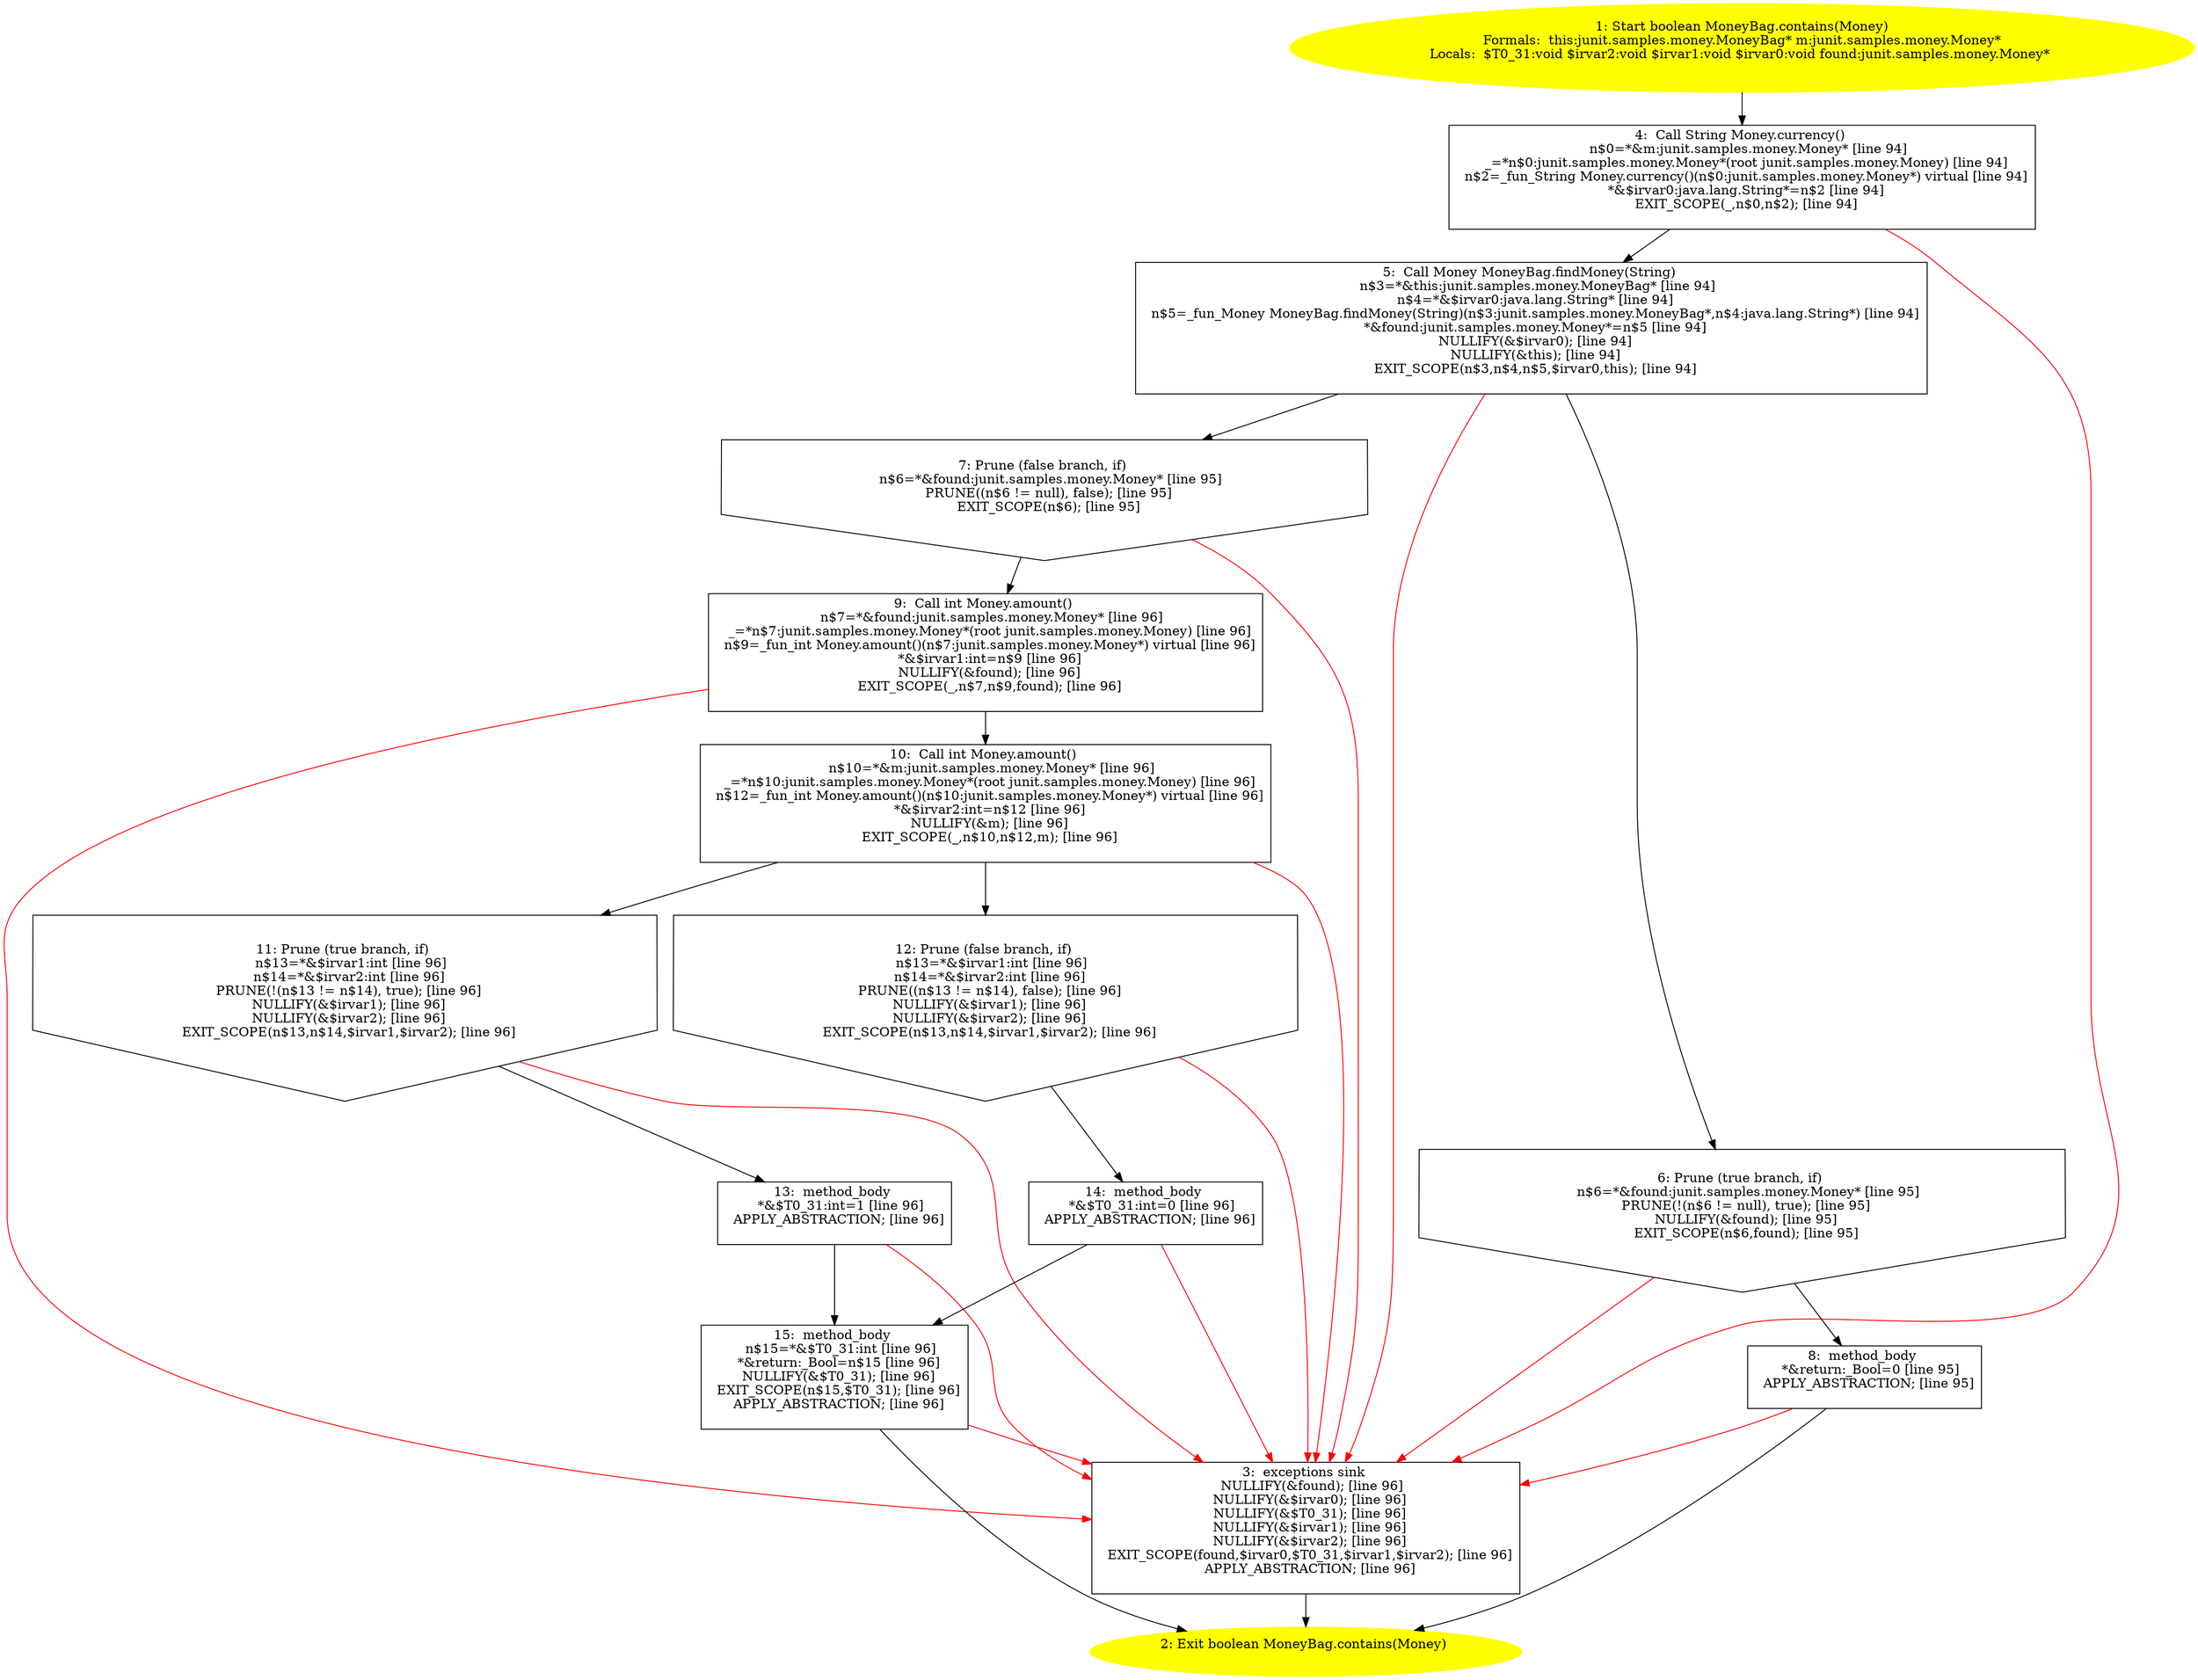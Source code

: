/* @generated */
digraph cfg {
"junit.samples.money.MoneyBag.contains(junit.samples.money.Money):boolean.f9a87c680eb88d81103d92aaf1989ca2_1" [label="1: Start boolean MoneyBag.contains(Money)\nFormals:  this:junit.samples.money.MoneyBag* m:junit.samples.money.Money*\nLocals:  $T0_31:void $irvar2:void $irvar1:void $irvar0:void found:junit.samples.money.Money* \n  " color=yellow style=filled]
	

	 "junit.samples.money.MoneyBag.contains(junit.samples.money.Money):boolean.f9a87c680eb88d81103d92aaf1989ca2_1" -> "junit.samples.money.MoneyBag.contains(junit.samples.money.Money):boolean.f9a87c680eb88d81103d92aaf1989ca2_4" ;
"junit.samples.money.MoneyBag.contains(junit.samples.money.Money):boolean.f9a87c680eb88d81103d92aaf1989ca2_2" [label="2: Exit boolean MoneyBag.contains(Money) \n  " color=yellow style=filled]
	

"junit.samples.money.MoneyBag.contains(junit.samples.money.Money):boolean.f9a87c680eb88d81103d92aaf1989ca2_3" [label="3:  exceptions sink \n   NULLIFY(&found); [line 96]\n  NULLIFY(&$irvar0); [line 96]\n  NULLIFY(&$T0_31); [line 96]\n  NULLIFY(&$irvar1); [line 96]\n  NULLIFY(&$irvar2); [line 96]\n  EXIT_SCOPE(found,$irvar0,$T0_31,$irvar1,$irvar2); [line 96]\n  APPLY_ABSTRACTION; [line 96]\n " shape="box"]
	

	 "junit.samples.money.MoneyBag.contains(junit.samples.money.Money):boolean.f9a87c680eb88d81103d92aaf1989ca2_3" -> "junit.samples.money.MoneyBag.contains(junit.samples.money.Money):boolean.f9a87c680eb88d81103d92aaf1989ca2_2" ;
"junit.samples.money.MoneyBag.contains(junit.samples.money.Money):boolean.f9a87c680eb88d81103d92aaf1989ca2_4" [label="4:  Call String Money.currency() \n   n$0=*&m:junit.samples.money.Money* [line 94]\n  _=*n$0:junit.samples.money.Money*(root junit.samples.money.Money) [line 94]\n  n$2=_fun_String Money.currency()(n$0:junit.samples.money.Money*) virtual [line 94]\n  *&$irvar0:java.lang.String*=n$2 [line 94]\n  EXIT_SCOPE(_,n$0,n$2); [line 94]\n " shape="box"]
	

	 "junit.samples.money.MoneyBag.contains(junit.samples.money.Money):boolean.f9a87c680eb88d81103d92aaf1989ca2_4" -> "junit.samples.money.MoneyBag.contains(junit.samples.money.Money):boolean.f9a87c680eb88d81103d92aaf1989ca2_5" ;
	 "junit.samples.money.MoneyBag.contains(junit.samples.money.Money):boolean.f9a87c680eb88d81103d92aaf1989ca2_4" -> "junit.samples.money.MoneyBag.contains(junit.samples.money.Money):boolean.f9a87c680eb88d81103d92aaf1989ca2_3" [color="red" ];
"junit.samples.money.MoneyBag.contains(junit.samples.money.Money):boolean.f9a87c680eb88d81103d92aaf1989ca2_5" [label="5:  Call Money MoneyBag.findMoney(String) \n   n$3=*&this:junit.samples.money.MoneyBag* [line 94]\n  n$4=*&$irvar0:java.lang.String* [line 94]\n  n$5=_fun_Money MoneyBag.findMoney(String)(n$3:junit.samples.money.MoneyBag*,n$4:java.lang.String*) [line 94]\n  *&found:junit.samples.money.Money*=n$5 [line 94]\n  NULLIFY(&$irvar0); [line 94]\n  NULLIFY(&this); [line 94]\n  EXIT_SCOPE(n$3,n$4,n$5,$irvar0,this); [line 94]\n " shape="box"]
	

	 "junit.samples.money.MoneyBag.contains(junit.samples.money.Money):boolean.f9a87c680eb88d81103d92aaf1989ca2_5" -> "junit.samples.money.MoneyBag.contains(junit.samples.money.Money):boolean.f9a87c680eb88d81103d92aaf1989ca2_6" ;
	 "junit.samples.money.MoneyBag.contains(junit.samples.money.Money):boolean.f9a87c680eb88d81103d92aaf1989ca2_5" -> "junit.samples.money.MoneyBag.contains(junit.samples.money.Money):boolean.f9a87c680eb88d81103d92aaf1989ca2_7" ;
	 "junit.samples.money.MoneyBag.contains(junit.samples.money.Money):boolean.f9a87c680eb88d81103d92aaf1989ca2_5" -> "junit.samples.money.MoneyBag.contains(junit.samples.money.Money):boolean.f9a87c680eb88d81103d92aaf1989ca2_3" [color="red" ];
"junit.samples.money.MoneyBag.contains(junit.samples.money.Money):boolean.f9a87c680eb88d81103d92aaf1989ca2_6" [label="6: Prune (true branch, if) \n   n$6=*&found:junit.samples.money.Money* [line 95]\n  PRUNE(!(n$6 != null), true); [line 95]\n  NULLIFY(&found); [line 95]\n  EXIT_SCOPE(n$6,found); [line 95]\n " shape="invhouse"]
	

	 "junit.samples.money.MoneyBag.contains(junit.samples.money.Money):boolean.f9a87c680eb88d81103d92aaf1989ca2_6" -> "junit.samples.money.MoneyBag.contains(junit.samples.money.Money):boolean.f9a87c680eb88d81103d92aaf1989ca2_8" ;
	 "junit.samples.money.MoneyBag.contains(junit.samples.money.Money):boolean.f9a87c680eb88d81103d92aaf1989ca2_6" -> "junit.samples.money.MoneyBag.contains(junit.samples.money.Money):boolean.f9a87c680eb88d81103d92aaf1989ca2_3" [color="red" ];
"junit.samples.money.MoneyBag.contains(junit.samples.money.Money):boolean.f9a87c680eb88d81103d92aaf1989ca2_7" [label="7: Prune (false branch, if) \n   n$6=*&found:junit.samples.money.Money* [line 95]\n  PRUNE((n$6 != null), false); [line 95]\n  EXIT_SCOPE(n$6); [line 95]\n " shape="invhouse"]
	

	 "junit.samples.money.MoneyBag.contains(junit.samples.money.Money):boolean.f9a87c680eb88d81103d92aaf1989ca2_7" -> "junit.samples.money.MoneyBag.contains(junit.samples.money.Money):boolean.f9a87c680eb88d81103d92aaf1989ca2_9" ;
	 "junit.samples.money.MoneyBag.contains(junit.samples.money.Money):boolean.f9a87c680eb88d81103d92aaf1989ca2_7" -> "junit.samples.money.MoneyBag.contains(junit.samples.money.Money):boolean.f9a87c680eb88d81103d92aaf1989ca2_3" [color="red" ];
"junit.samples.money.MoneyBag.contains(junit.samples.money.Money):boolean.f9a87c680eb88d81103d92aaf1989ca2_8" [label="8:  method_body \n   *&return:_Bool=0 [line 95]\n  APPLY_ABSTRACTION; [line 95]\n " shape="box"]
	

	 "junit.samples.money.MoneyBag.contains(junit.samples.money.Money):boolean.f9a87c680eb88d81103d92aaf1989ca2_8" -> "junit.samples.money.MoneyBag.contains(junit.samples.money.Money):boolean.f9a87c680eb88d81103d92aaf1989ca2_2" ;
	 "junit.samples.money.MoneyBag.contains(junit.samples.money.Money):boolean.f9a87c680eb88d81103d92aaf1989ca2_8" -> "junit.samples.money.MoneyBag.contains(junit.samples.money.Money):boolean.f9a87c680eb88d81103d92aaf1989ca2_3" [color="red" ];
"junit.samples.money.MoneyBag.contains(junit.samples.money.Money):boolean.f9a87c680eb88d81103d92aaf1989ca2_9" [label="9:  Call int Money.amount() \n   n$7=*&found:junit.samples.money.Money* [line 96]\n  _=*n$7:junit.samples.money.Money*(root junit.samples.money.Money) [line 96]\n  n$9=_fun_int Money.amount()(n$7:junit.samples.money.Money*) virtual [line 96]\n  *&$irvar1:int=n$9 [line 96]\n  NULLIFY(&found); [line 96]\n  EXIT_SCOPE(_,n$7,n$9,found); [line 96]\n " shape="box"]
	

	 "junit.samples.money.MoneyBag.contains(junit.samples.money.Money):boolean.f9a87c680eb88d81103d92aaf1989ca2_9" -> "junit.samples.money.MoneyBag.contains(junit.samples.money.Money):boolean.f9a87c680eb88d81103d92aaf1989ca2_10" ;
	 "junit.samples.money.MoneyBag.contains(junit.samples.money.Money):boolean.f9a87c680eb88d81103d92aaf1989ca2_9" -> "junit.samples.money.MoneyBag.contains(junit.samples.money.Money):boolean.f9a87c680eb88d81103d92aaf1989ca2_3" [color="red" ];
"junit.samples.money.MoneyBag.contains(junit.samples.money.Money):boolean.f9a87c680eb88d81103d92aaf1989ca2_10" [label="10:  Call int Money.amount() \n   n$10=*&m:junit.samples.money.Money* [line 96]\n  _=*n$10:junit.samples.money.Money*(root junit.samples.money.Money) [line 96]\n  n$12=_fun_int Money.amount()(n$10:junit.samples.money.Money*) virtual [line 96]\n  *&$irvar2:int=n$12 [line 96]\n  NULLIFY(&m); [line 96]\n  EXIT_SCOPE(_,n$10,n$12,m); [line 96]\n " shape="box"]
	

	 "junit.samples.money.MoneyBag.contains(junit.samples.money.Money):boolean.f9a87c680eb88d81103d92aaf1989ca2_10" -> "junit.samples.money.MoneyBag.contains(junit.samples.money.Money):boolean.f9a87c680eb88d81103d92aaf1989ca2_11" ;
	 "junit.samples.money.MoneyBag.contains(junit.samples.money.Money):boolean.f9a87c680eb88d81103d92aaf1989ca2_10" -> "junit.samples.money.MoneyBag.contains(junit.samples.money.Money):boolean.f9a87c680eb88d81103d92aaf1989ca2_12" ;
	 "junit.samples.money.MoneyBag.contains(junit.samples.money.Money):boolean.f9a87c680eb88d81103d92aaf1989ca2_10" -> "junit.samples.money.MoneyBag.contains(junit.samples.money.Money):boolean.f9a87c680eb88d81103d92aaf1989ca2_3" [color="red" ];
"junit.samples.money.MoneyBag.contains(junit.samples.money.Money):boolean.f9a87c680eb88d81103d92aaf1989ca2_11" [label="11: Prune (true branch, if) \n   n$13=*&$irvar1:int [line 96]\n  n$14=*&$irvar2:int [line 96]\n  PRUNE(!(n$13 != n$14), true); [line 96]\n  NULLIFY(&$irvar1); [line 96]\n  NULLIFY(&$irvar2); [line 96]\n  EXIT_SCOPE(n$13,n$14,$irvar1,$irvar2); [line 96]\n " shape="invhouse"]
	

	 "junit.samples.money.MoneyBag.contains(junit.samples.money.Money):boolean.f9a87c680eb88d81103d92aaf1989ca2_11" -> "junit.samples.money.MoneyBag.contains(junit.samples.money.Money):boolean.f9a87c680eb88d81103d92aaf1989ca2_13" ;
	 "junit.samples.money.MoneyBag.contains(junit.samples.money.Money):boolean.f9a87c680eb88d81103d92aaf1989ca2_11" -> "junit.samples.money.MoneyBag.contains(junit.samples.money.Money):boolean.f9a87c680eb88d81103d92aaf1989ca2_3" [color="red" ];
"junit.samples.money.MoneyBag.contains(junit.samples.money.Money):boolean.f9a87c680eb88d81103d92aaf1989ca2_12" [label="12: Prune (false branch, if) \n   n$13=*&$irvar1:int [line 96]\n  n$14=*&$irvar2:int [line 96]\n  PRUNE((n$13 != n$14), false); [line 96]\n  NULLIFY(&$irvar1); [line 96]\n  NULLIFY(&$irvar2); [line 96]\n  EXIT_SCOPE(n$13,n$14,$irvar1,$irvar2); [line 96]\n " shape="invhouse"]
	

	 "junit.samples.money.MoneyBag.contains(junit.samples.money.Money):boolean.f9a87c680eb88d81103d92aaf1989ca2_12" -> "junit.samples.money.MoneyBag.contains(junit.samples.money.Money):boolean.f9a87c680eb88d81103d92aaf1989ca2_14" ;
	 "junit.samples.money.MoneyBag.contains(junit.samples.money.Money):boolean.f9a87c680eb88d81103d92aaf1989ca2_12" -> "junit.samples.money.MoneyBag.contains(junit.samples.money.Money):boolean.f9a87c680eb88d81103d92aaf1989ca2_3" [color="red" ];
"junit.samples.money.MoneyBag.contains(junit.samples.money.Money):boolean.f9a87c680eb88d81103d92aaf1989ca2_13" [label="13:  method_body \n   *&$T0_31:int=1 [line 96]\n  APPLY_ABSTRACTION; [line 96]\n " shape="box"]
	

	 "junit.samples.money.MoneyBag.contains(junit.samples.money.Money):boolean.f9a87c680eb88d81103d92aaf1989ca2_13" -> "junit.samples.money.MoneyBag.contains(junit.samples.money.Money):boolean.f9a87c680eb88d81103d92aaf1989ca2_15" ;
	 "junit.samples.money.MoneyBag.contains(junit.samples.money.Money):boolean.f9a87c680eb88d81103d92aaf1989ca2_13" -> "junit.samples.money.MoneyBag.contains(junit.samples.money.Money):boolean.f9a87c680eb88d81103d92aaf1989ca2_3" [color="red" ];
"junit.samples.money.MoneyBag.contains(junit.samples.money.Money):boolean.f9a87c680eb88d81103d92aaf1989ca2_14" [label="14:  method_body \n   *&$T0_31:int=0 [line 96]\n  APPLY_ABSTRACTION; [line 96]\n " shape="box"]
	

	 "junit.samples.money.MoneyBag.contains(junit.samples.money.Money):boolean.f9a87c680eb88d81103d92aaf1989ca2_14" -> "junit.samples.money.MoneyBag.contains(junit.samples.money.Money):boolean.f9a87c680eb88d81103d92aaf1989ca2_15" ;
	 "junit.samples.money.MoneyBag.contains(junit.samples.money.Money):boolean.f9a87c680eb88d81103d92aaf1989ca2_14" -> "junit.samples.money.MoneyBag.contains(junit.samples.money.Money):boolean.f9a87c680eb88d81103d92aaf1989ca2_3" [color="red" ];
"junit.samples.money.MoneyBag.contains(junit.samples.money.Money):boolean.f9a87c680eb88d81103d92aaf1989ca2_15" [label="15:  method_body \n   n$15=*&$T0_31:int [line 96]\n  *&return:_Bool=n$15 [line 96]\n  NULLIFY(&$T0_31); [line 96]\n  EXIT_SCOPE(n$15,$T0_31); [line 96]\n  APPLY_ABSTRACTION; [line 96]\n " shape="box"]
	

	 "junit.samples.money.MoneyBag.contains(junit.samples.money.Money):boolean.f9a87c680eb88d81103d92aaf1989ca2_15" -> "junit.samples.money.MoneyBag.contains(junit.samples.money.Money):boolean.f9a87c680eb88d81103d92aaf1989ca2_2" ;
	 "junit.samples.money.MoneyBag.contains(junit.samples.money.Money):boolean.f9a87c680eb88d81103d92aaf1989ca2_15" -> "junit.samples.money.MoneyBag.contains(junit.samples.money.Money):boolean.f9a87c680eb88d81103d92aaf1989ca2_3" [color="red" ];
}
